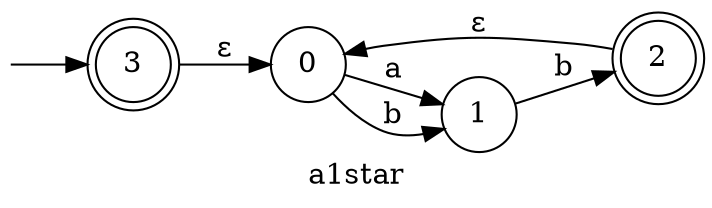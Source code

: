 digraph finite_state_machine {
  rankdir=LR;  
  size="8,5"  label="a1star"  node [shape = doublecircle]; "3" "2";
  node [shape = circle];
  __I__ [label="", style=invis, width=0]
  __I__ -> "3"
  "3" -> "0" [label = ε];
  "0" -> "1" [label = a];
  "0" -> "1" [label = b];
  "1" -> "2" [label = b];
  "2" -> "0" [label = ε];
}
